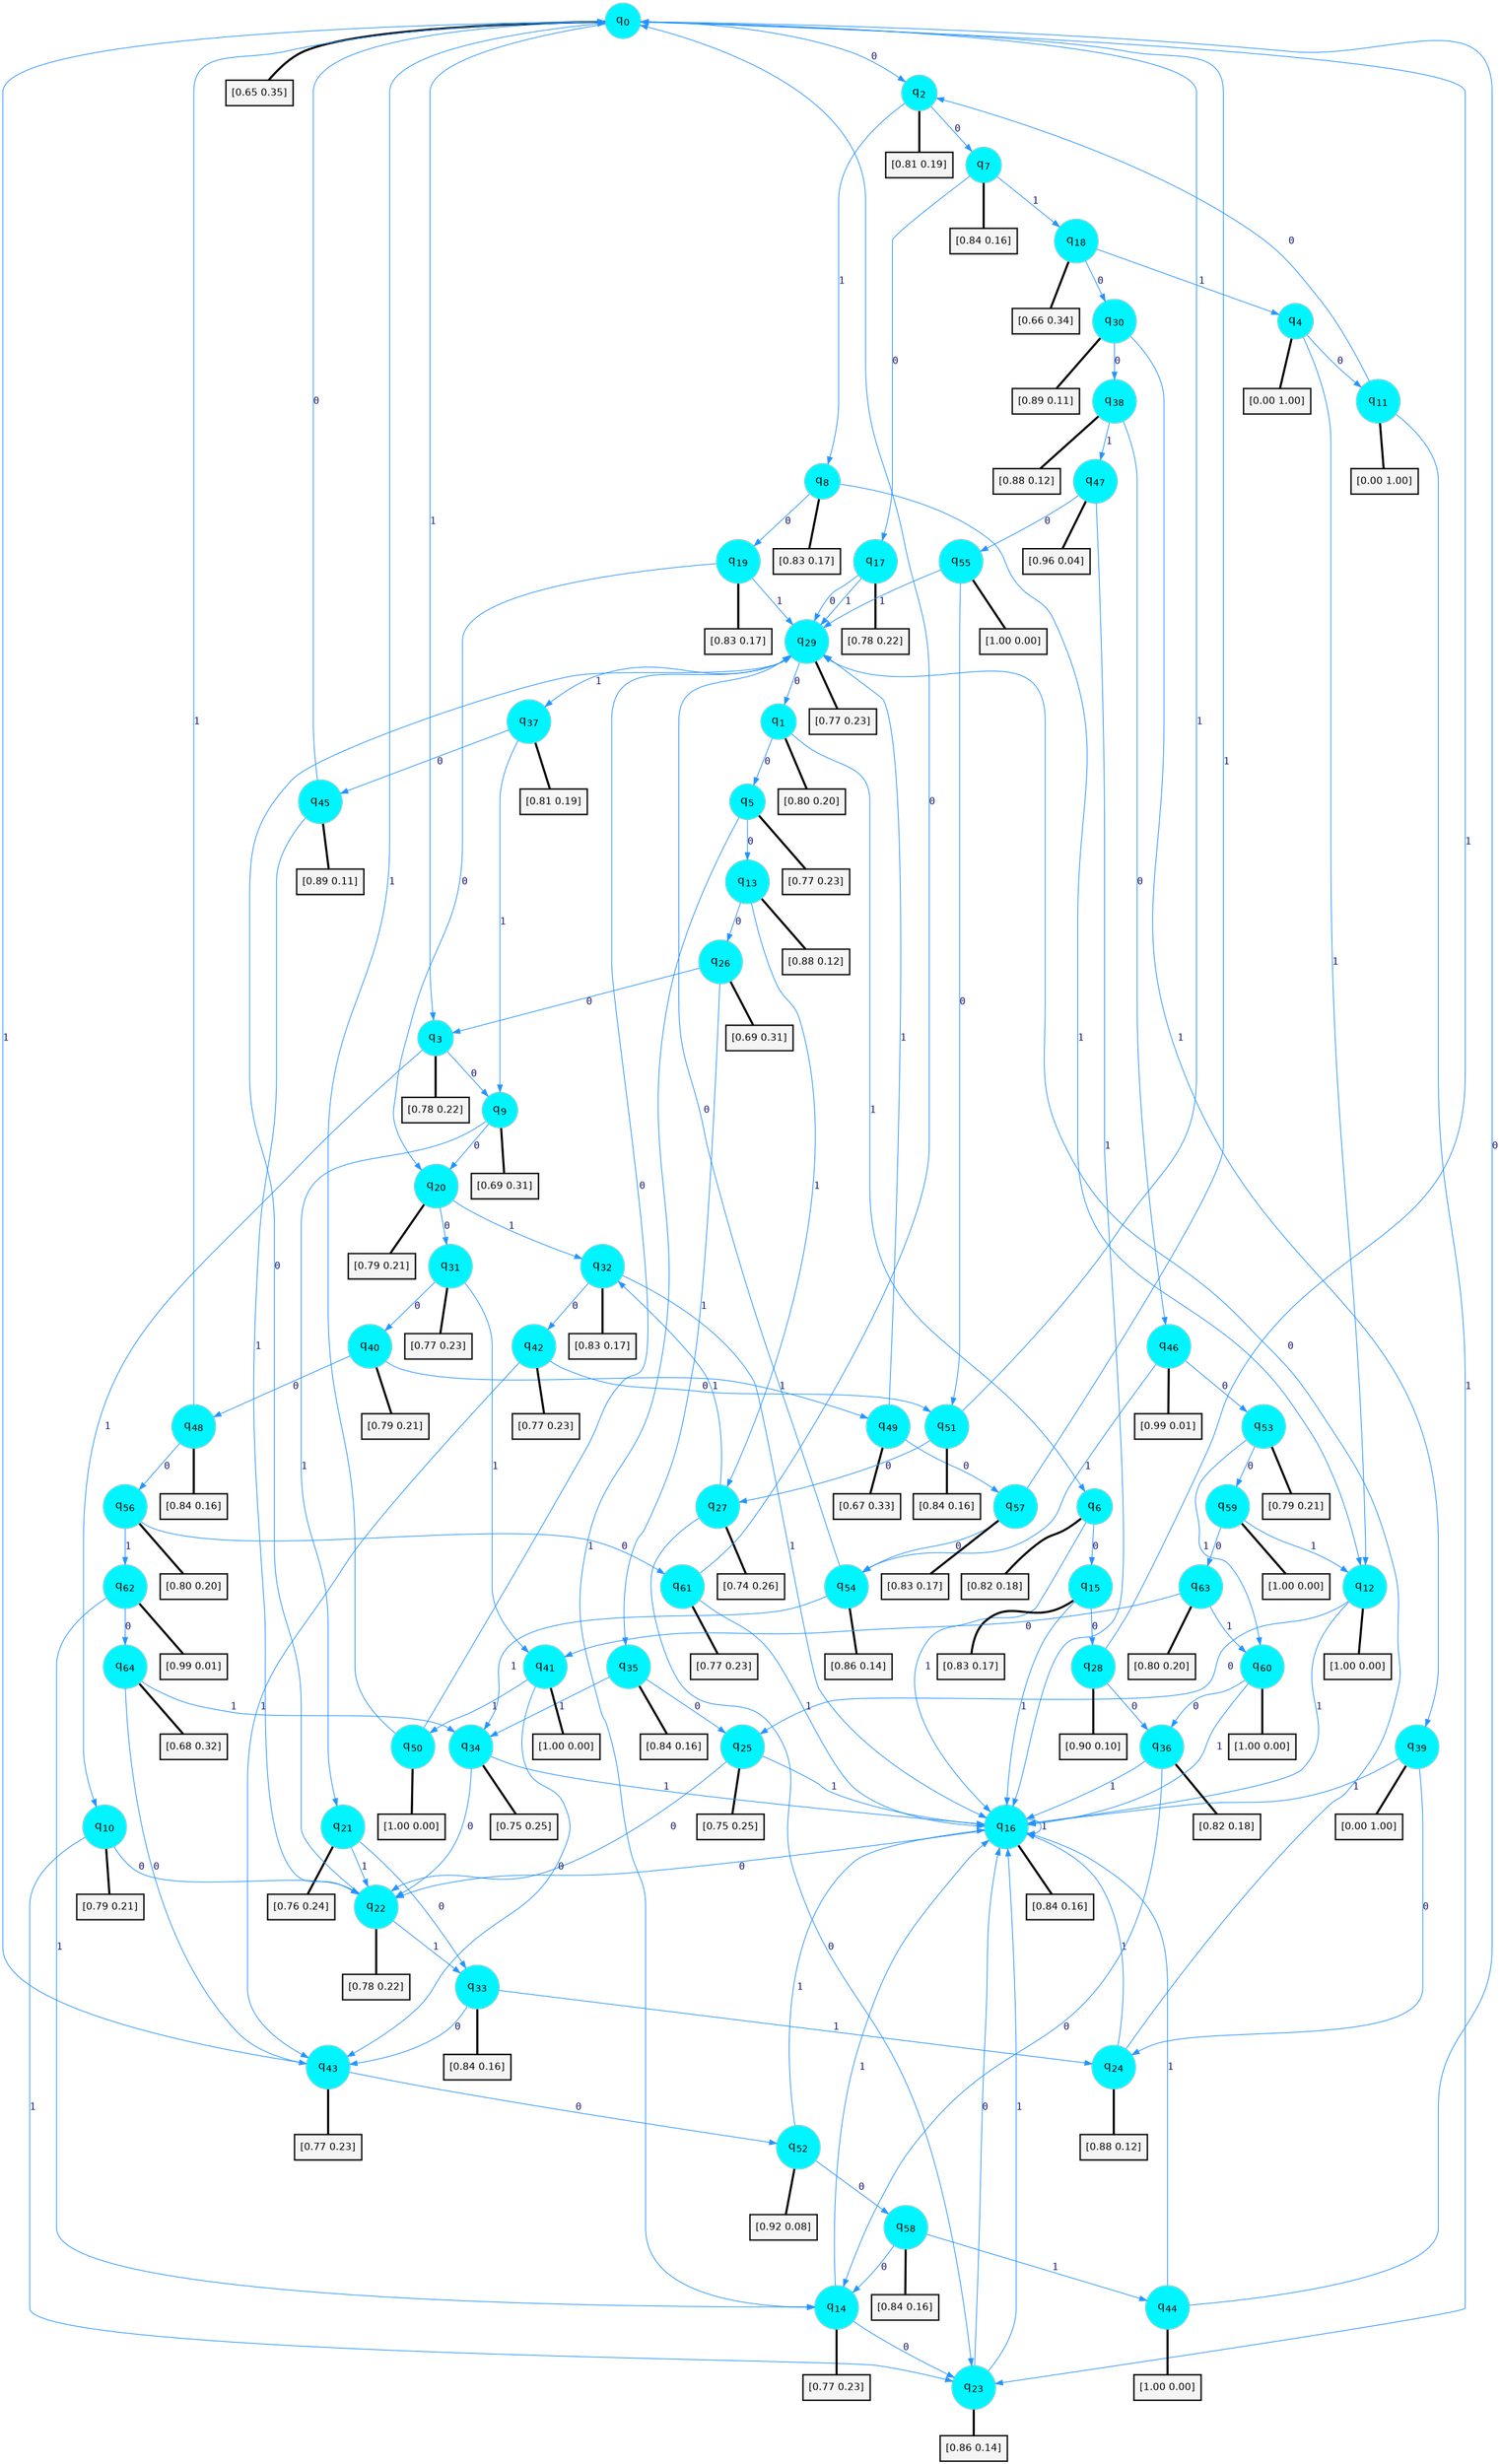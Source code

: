 digraph G {
graph [
bgcolor=transparent, dpi=300, rankdir=TD, size="40,25"];
node [
color=gray, fillcolor=turquoise1, fontcolor=black, fontname=Helvetica, fontsize=16, fontweight=bold, shape=circle, style=filled];
edge [
arrowsize=1, color=dodgerblue1, fontcolor=midnightblue, fontname=courier, fontweight=bold, penwidth=1, style=solid, weight=20];
0[label=<q<SUB>0</SUB>>];
1[label=<q<SUB>1</SUB>>];
2[label=<q<SUB>2</SUB>>];
3[label=<q<SUB>3</SUB>>];
4[label=<q<SUB>4</SUB>>];
5[label=<q<SUB>5</SUB>>];
6[label=<q<SUB>6</SUB>>];
7[label=<q<SUB>7</SUB>>];
8[label=<q<SUB>8</SUB>>];
9[label=<q<SUB>9</SUB>>];
10[label=<q<SUB>10</SUB>>];
11[label=<q<SUB>11</SUB>>];
12[label=<q<SUB>12</SUB>>];
13[label=<q<SUB>13</SUB>>];
14[label=<q<SUB>14</SUB>>];
15[label=<q<SUB>15</SUB>>];
16[label=<q<SUB>16</SUB>>];
17[label=<q<SUB>17</SUB>>];
18[label=<q<SUB>18</SUB>>];
19[label=<q<SUB>19</SUB>>];
20[label=<q<SUB>20</SUB>>];
21[label=<q<SUB>21</SUB>>];
22[label=<q<SUB>22</SUB>>];
23[label=<q<SUB>23</SUB>>];
24[label=<q<SUB>24</SUB>>];
25[label=<q<SUB>25</SUB>>];
26[label=<q<SUB>26</SUB>>];
27[label=<q<SUB>27</SUB>>];
28[label=<q<SUB>28</SUB>>];
29[label=<q<SUB>29</SUB>>];
30[label=<q<SUB>30</SUB>>];
31[label=<q<SUB>31</SUB>>];
32[label=<q<SUB>32</SUB>>];
33[label=<q<SUB>33</SUB>>];
34[label=<q<SUB>34</SUB>>];
35[label=<q<SUB>35</SUB>>];
36[label=<q<SUB>36</SUB>>];
37[label=<q<SUB>37</SUB>>];
38[label=<q<SUB>38</SUB>>];
39[label=<q<SUB>39</SUB>>];
40[label=<q<SUB>40</SUB>>];
41[label=<q<SUB>41</SUB>>];
42[label=<q<SUB>42</SUB>>];
43[label=<q<SUB>43</SUB>>];
44[label=<q<SUB>44</SUB>>];
45[label=<q<SUB>45</SUB>>];
46[label=<q<SUB>46</SUB>>];
47[label=<q<SUB>47</SUB>>];
48[label=<q<SUB>48</SUB>>];
49[label=<q<SUB>49</SUB>>];
50[label=<q<SUB>50</SUB>>];
51[label=<q<SUB>51</SUB>>];
52[label=<q<SUB>52</SUB>>];
53[label=<q<SUB>53</SUB>>];
54[label=<q<SUB>54</SUB>>];
55[label=<q<SUB>55</SUB>>];
56[label=<q<SUB>56</SUB>>];
57[label=<q<SUB>57</SUB>>];
58[label=<q<SUB>58</SUB>>];
59[label=<q<SUB>59</SUB>>];
60[label=<q<SUB>60</SUB>>];
61[label=<q<SUB>61</SUB>>];
62[label=<q<SUB>62</SUB>>];
63[label=<q<SUB>63</SUB>>];
64[label=<q<SUB>64</SUB>>];
65[label="[0.65 0.35]", shape=box,fontcolor=black, fontname=Helvetica, fontsize=14, penwidth=2, fillcolor=whitesmoke,color=black];
66[label="[0.80 0.20]", shape=box,fontcolor=black, fontname=Helvetica, fontsize=14, penwidth=2, fillcolor=whitesmoke,color=black];
67[label="[0.81 0.19]", shape=box,fontcolor=black, fontname=Helvetica, fontsize=14, penwidth=2, fillcolor=whitesmoke,color=black];
68[label="[0.78 0.22]", shape=box,fontcolor=black, fontname=Helvetica, fontsize=14, penwidth=2, fillcolor=whitesmoke,color=black];
69[label="[0.00 1.00]", shape=box,fontcolor=black, fontname=Helvetica, fontsize=14, penwidth=2, fillcolor=whitesmoke,color=black];
70[label="[0.77 0.23]", shape=box,fontcolor=black, fontname=Helvetica, fontsize=14, penwidth=2, fillcolor=whitesmoke,color=black];
71[label="[0.82 0.18]", shape=box,fontcolor=black, fontname=Helvetica, fontsize=14, penwidth=2, fillcolor=whitesmoke,color=black];
72[label="[0.84 0.16]", shape=box,fontcolor=black, fontname=Helvetica, fontsize=14, penwidth=2, fillcolor=whitesmoke,color=black];
73[label="[0.83 0.17]", shape=box,fontcolor=black, fontname=Helvetica, fontsize=14, penwidth=2, fillcolor=whitesmoke,color=black];
74[label="[0.69 0.31]", shape=box,fontcolor=black, fontname=Helvetica, fontsize=14, penwidth=2, fillcolor=whitesmoke,color=black];
75[label="[0.79 0.21]", shape=box,fontcolor=black, fontname=Helvetica, fontsize=14, penwidth=2, fillcolor=whitesmoke,color=black];
76[label="[0.00 1.00]", shape=box,fontcolor=black, fontname=Helvetica, fontsize=14, penwidth=2, fillcolor=whitesmoke,color=black];
77[label="[1.00 0.00]", shape=box,fontcolor=black, fontname=Helvetica, fontsize=14, penwidth=2, fillcolor=whitesmoke,color=black];
78[label="[0.88 0.12]", shape=box,fontcolor=black, fontname=Helvetica, fontsize=14, penwidth=2, fillcolor=whitesmoke,color=black];
79[label="[0.77 0.23]", shape=box,fontcolor=black, fontname=Helvetica, fontsize=14, penwidth=2, fillcolor=whitesmoke,color=black];
80[label="[0.83 0.17]", shape=box,fontcolor=black, fontname=Helvetica, fontsize=14, penwidth=2, fillcolor=whitesmoke,color=black];
81[label="[0.84 0.16]", shape=box,fontcolor=black, fontname=Helvetica, fontsize=14, penwidth=2, fillcolor=whitesmoke,color=black];
82[label="[0.78 0.22]", shape=box,fontcolor=black, fontname=Helvetica, fontsize=14, penwidth=2, fillcolor=whitesmoke,color=black];
83[label="[0.66 0.34]", shape=box,fontcolor=black, fontname=Helvetica, fontsize=14, penwidth=2, fillcolor=whitesmoke,color=black];
84[label="[0.83 0.17]", shape=box,fontcolor=black, fontname=Helvetica, fontsize=14, penwidth=2, fillcolor=whitesmoke,color=black];
85[label="[0.79 0.21]", shape=box,fontcolor=black, fontname=Helvetica, fontsize=14, penwidth=2, fillcolor=whitesmoke,color=black];
86[label="[0.76 0.24]", shape=box,fontcolor=black, fontname=Helvetica, fontsize=14, penwidth=2, fillcolor=whitesmoke,color=black];
87[label="[0.78 0.22]", shape=box,fontcolor=black, fontname=Helvetica, fontsize=14, penwidth=2, fillcolor=whitesmoke,color=black];
88[label="[0.86 0.14]", shape=box,fontcolor=black, fontname=Helvetica, fontsize=14, penwidth=2, fillcolor=whitesmoke,color=black];
89[label="[0.88 0.12]", shape=box,fontcolor=black, fontname=Helvetica, fontsize=14, penwidth=2, fillcolor=whitesmoke,color=black];
90[label="[0.75 0.25]", shape=box,fontcolor=black, fontname=Helvetica, fontsize=14, penwidth=2, fillcolor=whitesmoke,color=black];
91[label="[0.69 0.31]", shape=box,fontcolor=black, fontname=Helvetica, fontsize=14, penwidth=2, fillcolor=whitesmoke,color=black];
92[label="[0.74 0.26]", shape=box,fontcolor=black, fontname=Helvetica, fontsize=14, penwidth=2, fillcolor=whitesmoke,color=black];
93[label="[0.90 0.10]", shape=box,fontcolor=black, fontname=Helvetica, fontsize=14, penwidth=2, fillcolor=whitesmoke,color=black];
94[label="[0.77 0.23]", shape=box,fontcolor=black, fontname=Helvetica, fontsize=14, penwidth=2, fillcolor=whitesmoke,color=black];
95[label="[0.89 0.11]", shape=box,fontcolor=black, fontname=Helvetica, fontsize=14, penwidth=2, fillcolor=whitesmoke,color=black];
96[label="[0.77 0.23]", shape=box,fontcolor=black, fontname=Helvetica, fontsize=14, penwidth=2, fillcolor=whitesmoke,color=black];
97[label="[0.83 0.17]", shape=box,fontcolor=black, fontname=Helvetica, fontsize=14, penwidth=2, fillcolor=whitesmoke,color=black];
98[label="[0.84 0.16]", shape=box,fontcolor=black, fontname=Helvetica, fontsize=14, penwidth=2, fillcolor=whitesmoke,color=black];
99[label="[0.75 0.25]", shape=box,fontcolor=black, fontname=Helvetica, fontsize=14, penwidth=2, fillcolor=whitesmoke,color=black];
100[label="[0.84 0.16]", shape=box,fontcolor=black, fontname=Helvetica, fontsize=14, penwidth=2, fillcolor=whitesmoke,color=black];
101[label="[0.82 0.18]", shape=box,fontcolor=black, fontname=Helvetica, fontsize=14, penwidth=2, fillcolor=whitesmoke,color=black];
102[label="[0.81 0.19]", shape=box,fontcolor=black, fontname=Helvetica, fontsize=14, penwidth=2, fillcolor=whitesmoke,color=black];
103[label="[0.88 0.12]", shape=box,fontcolor=black, fontname=Helvetica, fontsize=14, penwidth=2, fillcolor=whitesmoke,color=black];
104[label="[0.00 1.00]", shape=box,fontcolor=black, fontname=Helvetica, fontsize=14, penwidth=2, fillcolor=whitesmoke,color=black];
105[label="[0.79 0.21]", shape=box,fontcolor=black, fontname=Helvetica, fontsize=14, penwidth=2, fillcolor=whitesmoke,color=black];
106[label="[1.00 0.00]", shape=box,fontcolor=black, fontname=Helvetica, fontsize=14, penwidth=2, fillcolor=whitesmoke,color=black];
107[label="[0.77 0.23]", shape=box,fontcolor=black, fontname=Helvetica, fontsize=14, penwidth=2, fillcolor=whitesmoke,color=black];
108[label="[0.77 0.23]", shape=box,fontcolor=black, fontname=Helvetica, fontsize=14, penwidth=2, fillcolor=whitesmoke,color=black];
109[label="[1.00 0.00]", shape=box,fontcolor=black, fontname=Helvetica, fontsize=14, penwidth=2, fillcolor=whitesmoke,color=black];
110[label="[0.89 0.11]", shape=box,fontcolor=black, fontname=Helvetica, fontsize=14, penwidth=2, fillcolor=whitesmoke,color=black];
111[label="[0.99 0.01]", shape=box,fontcolor=black, fontname=Helvetica, fontsize=14, penwidth=2, fillcolor=whitesmoke,color=black];
112[label="[0.96 0.04]", shape=box,fontcolor=black, fontname=Helvetica, fontsize=14, penwidth=2, fillcolor=whitesmoke,color=black];
113[label="[0.84 0.16]", shape=box,fontcolor=black, fontname=Helvetica, fontsize=14, penwidth=2, fillcolor=whitesmoke,color=black];
114[label="[0.67 0.33]", shape=box,fontcolor=black, fontname=Helvetica, fontsize=14, penwidth=2, fillcolor=whitesmoke,color=black];
115[label="[1.00 0.00]", shape=box,fontcolor=black, fontname=Helvetica, fontsize=14, penwidth=2, fillcolor=whitesmoke,color=black];
116[label="[0.84 0.16]", shape=box,fontcolor=black, fontname=Helvetica, fontsize=14, penwidth=2, fillcolor=whitesmoke,color=black];
117[label="[0.92 0.08]", shape=box,fontcolor=black, fontname=Helvetica, fontsize=14, penwidth=2, fillcolor=whitesmoke,color=black];
118[label="[0.79 0.21]", shape=box,fontcolor=black, fontname=Helvetica, fontsize=14, penwidth=2, fillcolor=whitesmoke,color=black];
119[label="[0.86 0.14]", shape=box,fontcolor=black, fontname=Helvetica, fontsize=14, penwidth=2, fillcolor=whitesmoke,color=black];
120[label="[1.00 0.00]", shape=box,fontcolor=black, fontname=Helvetica, fontsize=14, penwidth=2, fillcolor=whitesmoke,color=black];
121[label="[0.80 0.20]", shape=box,fontcolor=black, fontname=Helvetica, fontsize=14, penwidth=2, fillcolor=whitesmoke,color=black];
122[label="[0.83 0.17]", shape=box,fontcolor=black, fontname=Helvetica, fontsize=14, penwidth=2, fillcolor=whitesmoke,color=black];
123[label="[0.84 0.16]", shape=box,fontcolor=black, fontname=Helvetica, fontsize=14, penwidth=2, fillcolor=whitesmoke,color=black];
124[label="[1.00 0.00]", shape=box,fontcolor=black, fontname=Helvetica, fontsize=14, penwidth=2, fillcolor=whitesmoke,color=black];
125[label="[1.00 0.00]", shape=box,fontcolor=black, fontname=Helvetica, fontsize=14, penwidth=2, fillcolor=whitesmoke,color=black];
126[label="[0.77 0.23]", shape=box,fontcolor=black, fontname=Helvetica, fontsize=14, penwidth=2, fillcolor=whitesmoke,color=black];
127[label="[0.99 0.01]", shape=box,fontcolor=black, fontname=Helvetica, fontsize=14, penwidth=2, fillcolor=whitesmoke,color=black];
128[label="[0.80 0.20]", shape=box,fontcolor=black, fontname=Helvetica, fontsize=14, penwidth=2, fillcolor=whitesmoke,color=black];
129[label="[0.68 0.32]", shape=box,fontcolor=black, fontname=Helvetica, fontsize=14, penwidth=2, fillcolor=whitesmoke,color=black];
0->2 [label=0];
0->3 [label=1];
0->65 [arrowhead=none, penwidth=3,color=black];
1->5 [label=0];
1->6 [label=1];
1->66 [arrowhead=none, penwidth=3,color=black];
2->7 [label=0];
2->8 [label=1];
2->67 [arrowhead=none, penwidth=3,color=black];
3->9 [label=0];
3->10 [label=1];
3->68 [arrowhead=none, penwidth=3,color=black];
4->11 [label=0];
4->12 [label=1];
4->69 [arrowhead=none, penwidth=3,color=black];
5->13 [label=0];
5->14 [label=1];
5->70 [arrowhead=none, penwidth=3,color=black];
6->15 [label=0];
6->16 [label=1];
6->71 [arrowhead=none, penwidth=3,color=black];
7->17 [label=0];
7->18 [label=1];
7->72 [arrowhead=none, penwidth=3,color=black];
8->19 [label=0];
8->12 [label=1];
8->73 [arrowhead=none, penwidth=3,color=black];
9->20 [label=0];
9->21 [label=1];
9->74 [arrowhead=none, penwidth=3,color=black];
10->22 [label=0];
10->23 [label=1];
10->75 [arrowhead=none, penwidth=3,color=black];
11->2 [label=0];
11->23 [label=1];
11->76 [arrowhead=none, penwidth=3,color=black];
12->25 [label=0];
12->16 [label=1];
12->77 [arrowhead=none, penwidth=3,color=black];
13->26 [label=0];
13->27 [label=1];
13->78 [arrowhead=none, penwidth=3,color=black];
14->23 [label=0];
14->16 [label=1];
14->79 [arrowhead=none, penwidth=3,color=black];
15->28 [label=0];
15->16 [label=1];
15->80 [arrowhead=none, penwidth=3,color=black];
16->22 [label=0];
16->16 [label=1];
16->81 [arrowhead=none, penwidth=3,color=black];
17->29 [label=0];
17->29 [label=1];
17->82 [arrowhead=none, penwidth=3,color=black];
18->30 [label=0];
18->4 [label=1];
18->83 [arrowhead=none, penwidth=3,color=black];
19->20 [label=0];
19->29 [label=1];
19->84 [arrowhead=none, penwidth=3,color=black];
20->31 [label=0];
20->32 [label=1];
20->85 [arrowhead=none, penwidth=3,color=black];
21->33 [label=0];
21->22 [label=1];
21->86 [arrowhead=none, penwidth=3,color=black];
22->29 [label=0];
22->33 [label=1];
22->87 [arrowhead=none, penwidth=3,color=black];
23->16 [label=0];
23->16 [label=1];
23->88 [arrowhead=none, penwidth=3,color=black];
24->29 [label=0];
24->16 [label=1];
24->89 [arrowhead=none, penwidth=3,color=black];
25->22 [label=0];
25->16 [label=1];
25->90 [arrowhead=none, penwidth=3,color=black];
26->3 [label=0];
26->35 [label=1];
26->91 [arrowhead=none, penwidth=3,color=black];
27->23 [label=0];
27->32 [label=1];
27->92 [arrowhead=none, penwidth=3,color=black];
28->36 [label=0];
28->0 [label=1];
28->93 [arrowhead=none, penwidth=3,color=black];
29->1 [label=0];
29->37 [label=1];
29->94 [arrowhead=none, penwidth=3,color=black];
30->38 [label=0];
30->39 [label=1];
30->95 [arrowhead=none, penwidth=3,color=black];
31->40 [label=0];
31->41 [label=1];
31->96 [arrowhead=none, penwidth=3,color=black];
32->42 [label=0];
32->16 [label=1];
32->97 [arrowhead=none, penwidth=3,color=black];
33->43 [label=0];
33->24 [label=1];
33->98 [arrowhead=none, penwidth=3,color=black];
34->22 [label=0];
34->16 [label=1];
34->99 [arrowhead=none, penwidth=3,color=black];
35->25 [label=0];
35->34 [label=1];
35->100 [arrowhead=none, penwidth=3,color=black];
36->14 [label=0];
36->16 [label=1];
36->101 [arrowhead=none, penwidth=3,color=black];
37->45 [label=0];
37->9 [label=1];
37->102 [arrowhead=none, penwidth=3,color=black];
38->46 [label=0];
38->47 [label=1];
38->103 [arrowhead=none, penwidth=3,color=black];
39->24 [label=0];
39->16 [label=1];
39->104 [arrowhead=none, penwidth=3,color=black];
40->48 [label=0];
40->49 [label=1];
40->105 [arrowhead=none, penwidth=3,color=black];
41->43 [label=0];
41->50 [label=1];
41->106 [arrowhead=none, penwidth=3,color=black];
42->51 [label=0];
42->43 [label=1];
42->107 [arrowhead=none, penwidth=3,color=black];
43->52 [label=0];
43->0 [label=1];
43->108 [arrowhead=none, penwidth=3,color=black];
44->0 [label=0];
44->16 [label=1];
44->109 [arrowhead=none, penwidth=3,color=black];
45->0 [label=0];
45->22 [label=1];
45->110 [arrowhead=none, penwidth=3,color=black];
46->53 [label=0];
46->54 [label=1];
46->111 [arrowhead=none, penwidth=3,color=black];
47->55 [label=0];
47->16 [label=1];
47->112 [arrowhead=none, penwidth=3,color=black];
48->56 [label=0];
48->0 [label=1];
48->113 [arrowhead=none, penwidth=3,color=black];
49->57 [label=0];
49->29 [label=1];
49->114 [arrowhead=none, penwidth=3,color=black];
50->29 [label=0];
50->0 [label=1];
50->115 [arrowhead=none, penwidth=3,color=black];
51->27 [label=0];
51->0 [label=1];
51->116 [arrowhead=none, penwidth=3,color=black];
52->58 [label=0];
52->16 [label=1];
52->117 [arrowhead=none, penwidth=3,color=black];
53->59 [label=0];
53->60 [label=1];
53->118 [arrowhead=none, penwidth=3,color=black];
54->29 [label=0];
54->34 [label=1];
54->119 [arrowhead=none, penwidth=3,color=black];
55->51 [label=0];
55->29 [label=1];
55->120 [arrowhead=none, penwidth=3,color=black];
56->61 [label=0];
56->62 [label=1];
56->121 [arrowhead=none, penwidth=3,color=black];
57->54 [label=0];
57->0 [label=1];
57->122 [arrowhead=none, penwidth=3,color=black];
58->14 [label=0];
58->44 [label=1];
58->123 [arrowhead=none, penwidth=3,color=black];
59->63 [label=0];
59->12 [label=1];
59->124 [arrowhead=none, penwidth=3,color=black];
60->36 [label=0];
60->16 [label=1];
60->125 [arrowhead=none, penwidth=3,color=black];
61->0 [label=0];
61->16 [label=1];
61->126 [arrowhead=none, penwidth=3,color=black];
62->64 [label=0];
62->14 [label=1];
62->127 [arrowhead=none, penwidth=3,color=black];
63->41 [label=0];
63->60 [label=1];
63->128 [arrowhead=none, penwidth=3,color=black];
64->43 [label=0];
64->34 [label=1];
64->129 [arrowhead=none, penwidth=3,color=black];
}
